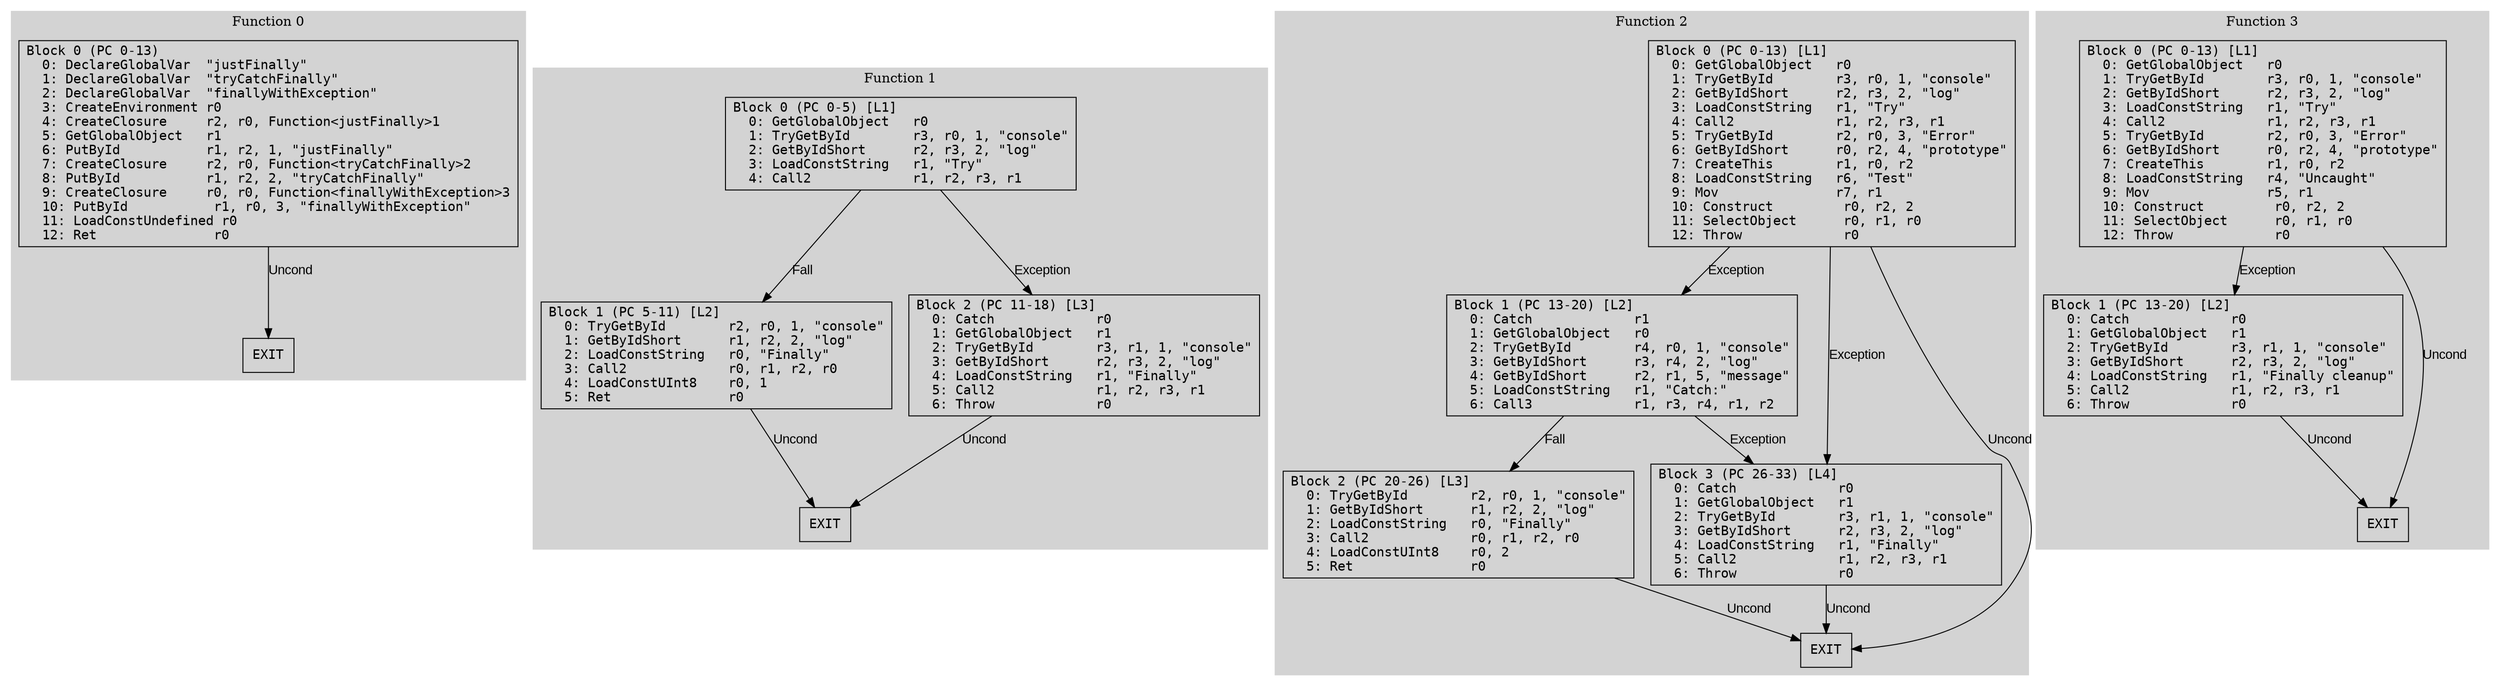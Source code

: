 // CFG analysis for finally_test
// Generated from data/finally_test.hbc

digraph {
  rankdir=TB;
  node [shape=box, fontname="monospace"];

  subgraph cluster_function_0 {
    label = "Function 0";
    style = filled;
    color = lightgrey;

    edge [fontname="Arial"];

    f0_n0 [ label = "Block 0 (PC 0-13)\l  0: DeclareGlobalVar  \"justFinally\"\l  1: DeclareGlobalVar  \"tryCatchFinally\"\l  2: DeclareGlobalVar  \"finallyWithException\"\l  3: CreateEnvironment r0\l  4: CreateClosure     r2, r0, Function<justFinally>1\l  5: GetGlobalObject   r1\l  6: PutById           r1, r2, 1, \"justFinally\"\l  7: CreateClosure     r2, r0, Function<tryCatchFinally>2\l  8: PutById           r1, r2, 2, \"tryCatchFinally\"\l  9: CreateClosure     r0, r0, Function<finallyWithException>3\l  10: PutById           r1, r0, 3, \"finallyWithException\"\l  11: LoadConstUndefined r0\l  12: Ret               r0\l" ]
    f0_n1 [ label = "EXIT" ]

    f0_n0 -> f0_n1 [label="Uncond"]
  }

  subgraph cluster_function_1 {
    label = "Function 1";
    style = filled;
    color = lightgrey;

    edge [fontname="Arial"];

    f1_n0 [ label = "Block 0 (PC 0-5) [L1]\l  0: GetGlobalObject   r0\l  1: TryGetById        r3, r0, 1, \"console\"\l  2: GetByIdShort      r2, r3, 2, \"log\"\l  3: LoadConstString   r1, \"Try\"\l  4: Call2             r1, r2, r3, r1\l" ]
    f1_n1 [ label = "Block 1 (PC 5-11) [L2]\l  0: TryGetById        r2, r0, 1, \"console\"\l  1: GetByIdShort      r1, r2, 2, \"log\"\l  2: LoadConstString   r0, \"Finally\"\l  3: Call2             r0, r1, r2, r0\l  4: LoadConstUInt8    r0, 1\l  5: Ret               r0\l" ]
    f1_n2 [ label = "Block 2 (PC 11-18) [L3]\l  0: Catch             r0\l  1: GetGlobalObject   r1\l  2: TryGetById        r3, r1, 1, \"console\"\l  3: GetByIdShort      r2, r3, 2, \"log\"\l  4: LoadConstString   r1, \"Finally\"\l  5: Call2             r1, r2, r3, r1\l  6: Throw             r0\l" ]
    f1_n3 [ label = "EXIT" ]

    f1_n0 -> f1_n1 [label="Fall"]
    f1_n1 -> f1_n3 [label="Uncond"]
    f1_n2 -> f1_n3 [label="Uncond"]
    f1_n0 -> f1_n2 [label="Exception"]
  }

  subgraph cluster_function_2 {
    label = "Function 2";
    style = filled;
    color = lightgrey;

    edge [fontname="Arial"];

    f2_n0 [ label = "Block 0 (PC 0-13) [L1]\l  0: GetGlobalObject   r0\l  1: TryGetById        r3, r0, 1, \"console\"\l  2: GetByIdShort      r2, r3, 2, \"log\"\l  3: LoadConstString   r1, \"Try\"\l  4: Call2             r1, r2, r3, r1\l  5: TryGetById        r2, r0, 3, \"Error\"\l  6: GetByIdShort      r0, r2, 4, \"prototype\"\l  7: CreateThis        r1, r0, r2\l  8: LoadConstString   r6, \"Test\"\l  9: Mov               r7, r1\l  10: Construct         r0, r2, 2\l  11: SelectObject      r0, r1, r0\l  12: Throw             r0\l" ]
    f2_n1 [ label = "Block 1 (PC 13-20) [L2]\l  0: Catch             r1\l  1: GetGlobalObject   r0\l  2: TryGetById        r4, r0, 1, \"console\"\l  3: GetByIdShort      r3, r4, 2, \"log\"\l  4: GetByIdShort      r2, r1, 5, \"message\"\l  5: LoadConstString   r1, \"Catch:\"\l  6: Call3             r1, r3, r4, r1, r2\l" ]
    f2_n2 [ label = "Block 2 (PC 20-26) [L3]\l  0: TryGetById        r2, r0, 1, \"console\"\l  1: GetByIdShort      r1, r2, 2, \"log\"\l  2: LoadConstString   r0, \"Finally\"\l  3: Call2             r0, r1, r2, r0\l  4: LoadConstUInt8    r0, 2\l  5: Ret               r0\l" ]
    f2_n3 [ label = "Block 3 (PC 26-33) [L4]\l  0: Catch             r0\l  1: GetGlobalObject   r1\l  2: TryGetById        r3, r1, 1, \"console\"\l  3: GetByIdShort      r2, r3, 2, \"log\"\l  4: LoadConstString   r1, \"Finally\"\l  5: Call2             r1, r2, r3, r1\l  6: Throw             r0\l" ]
    f2_n4 [ label = "EXIT" ]

    f2_n0 -> f2_n4 [label="Uncond"]
    f2_n1 -> f2_n2 [label="Fall"]
    f2_n2 -> f2_n4 [label="Uncond"]
    f2_n3 -> f2_n4 [label="Uncond"]
    f2_n0 -> f2_n1 [label="Exception"]
    f2_n0 -> f2_n3 [label="Exception"]
    f2_n1 -> f2_n3 [label="Exception"]
  }

  subgraph cluster_function_3 {
    label = "Function 3";
    style = filled;
    color = lightgrey;

    edge [fontname="Arial"];

    f3_n0 [ label = "Block 0 (PC 0-13) [L1]\l  0: GetGlobalObject   r0\l  1: TryGetById        r3, r0, 1, \"console\"\l  2: GetByIdShort      r2, r3, 2, \"log\"\l  3: LoadConstString   r1, \"Try\"\l  4: Call2             r1, r2, r3, r1\l  5: TryGetById        r2, r0, 3, \"Error\"\l  6: GetByIdShort      r0, r2, 4, \"prototype\"\l  7: CreateThis        r1, r0, r2\l  8: LoadConstString   r4, \"Uncaught\"\l  9: Mov               r5, r1\l  10: Construct         r0, r2, 2\l  11: SelectObject      r0, r1, r0\l  12: Throw             r0\l" ]
    f3_n1 [ label = "Block 1 (PC 13-20) [L2]\l  0: Catch             r0\l  1: GetGlobalObject   r1\l  2: TryGetById        r3, r1, 1, \"console\"\l  3: GetByIdShort      r2, r3, 2, \"log\"\l  4: LoadConstString   r1, \"Finally cleanup\"\l  5: Call2             r1, r2, r3, r1\l  6: Throw             r0\l" ]
    f3_n2 [ label = "EXIT" ]

    f3_n0 -> f3_n2 [label="Uncond"]
    f3_n1 -> f3_n2 [label="Uncond"]
    f3_n0 -> f3_n1 [label="Exception"]
  }

}
